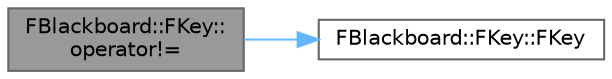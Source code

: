 digraph "FBlackboard::FKey::operator!="
{
 // INTERACTIVE_SVG=YES
 // LATEX_PDF_SIZE
  bgcolor="transparent";
  edge [fontname=Helvetica,fontsize=10,labelfontname=Helvetica,labelfontsize=10];
  node [fontname=Helvetica,fontsize=10,shape=box,height=0.2,width=0.4];
  rankdir="LR";
  Node1 [id="Node000001",label="FBlackboard::FKey::\loperator!=",height=0.2,width=0.4,color="gray40", fillcolor="grey60", style="filled", fontcolor="black",tooltip=" "];
  Node1 -> Node2 [id="edge1_Node000001_Node000002",color="steelblue1",style="solid",tooltip=" "];
  Node2 [id="Node000002",label="FBlackboard::FKey::FKey",height=0.2,width=0.4,color="grey40", fillcolor="white", style="filled",URL="$d6/d5e/structFBlackboard_1_1FKey.html#a5c48d40510b41f1dc9c28a55091a498d",tooltip=" "];
}
